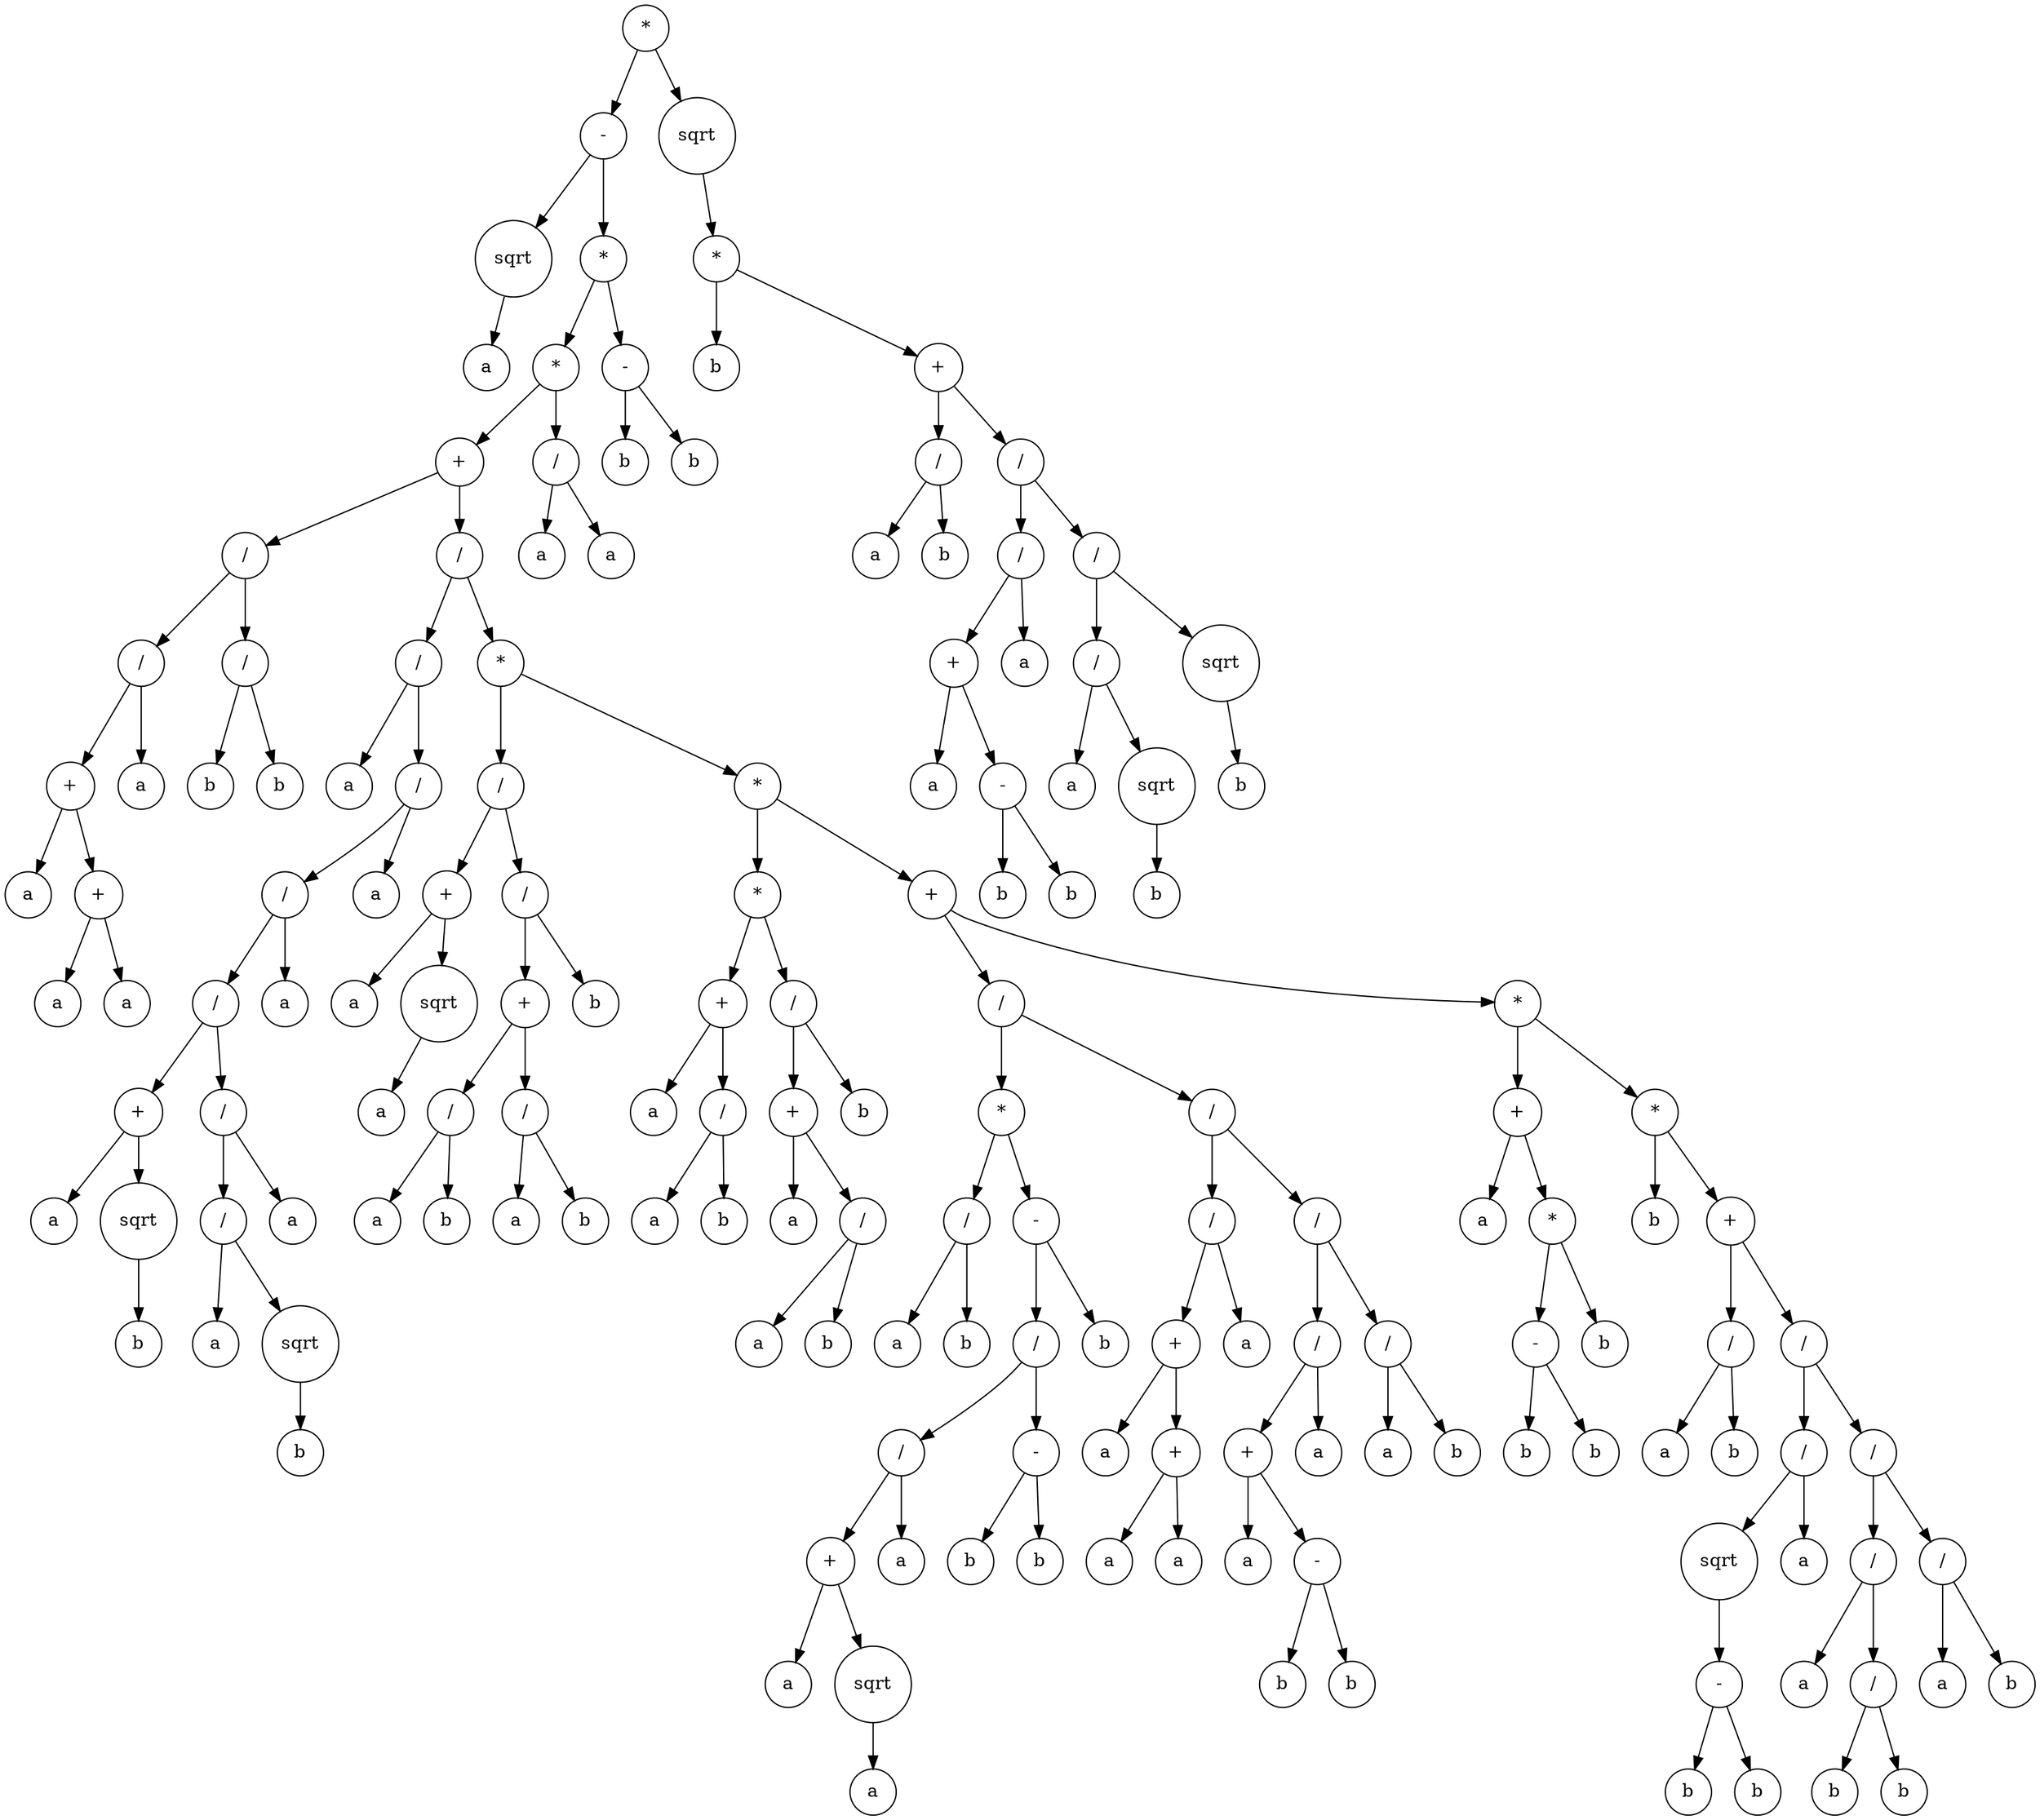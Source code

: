 digraph g {
graph [ordering=out];
node [shape=circle];
n[label = "*"];
n0[label = "-"];
n00[label = "sqrt"];
n000[label = "a"];
n00 -> n000;
n0 -> n00;
n01[label = "*"];
n010[label = "*"];
n0100[label = "+"];
n01000[label = "/"];
n010000[label = "/"];
n0100000[label = "+"];
n01000000[label = "a"];
n0100000 -> n01000000;
n01000001[label = "+"];
n010000010[label = "a"];
n01000001 -> n010000010;
n010000011[label = "a"];
n01000001 -> n010000011;
n0100000 -> n01000001;
n010000 -> n0100000;
n0100001[label = "a"];
n010000 -> n0100001;
n01000 -> n010000;
n010001[label = "/"];
n0100010[label = "b"];
n010001 -> n0100010;
n0100011[label = "b"];
n010001 -> n0100011;
n01000 -> n010001;
n0100 -> n01000;
n01001[label = "/"];
n010010[label = "/"];
n0100100[label = "a"];
n010010 -> n0100100;
n0100101[label = "/"];
n01001010[label = "/"];
n010010100[label = "/"];
n0100101000[label = "+"];
n01001010000[label = "a"];
n0100101000 -> n01001010000;
n01001010001[label = "sqrt"];
n010010100010[label = "b"];
n01001010001 -> n010010100010;
n0100101000 -> n01001010001;
n010010100 -> n0100101000;
n0100101001[label = "/"];
n01001010010[label = "/"];
n010010100100[label = "a"];
n01001010010 -> n010010100100;
n010010100101[label = "sqrt"];
n0100101001010[label = "b"];
n010010100101 -> n0100101001010;
n01001010010 -> n010010100101;
n0100101001 -> n01001010010;
n01001010011[label = "a"];
n0100101001 -> n01001010011;
n010010100 -> n0100101001;
n01001010 -> n010010100;
n010010101[label = "a"];
n01001010 -> n010010101;
n0100101 -> n01001010;
n01001011[label = "a"];
n0100101 -> n01001011;
n010010 -> n0100101;
n01001 -> n010010;
n010011[label = "*"];
n0100110[label = "/"];
n01001100[label = "+"];
n010011000[label = "a"];
n01001100 -> n010011000;
n010011001[label = "sqrt"];
n0100110010[label = "a"];
n010011001 -> n0100110010;
n01001100 -> n010011001;
n0100110 -> n01001100;
n01001101[label = "/"];
n010011010[label = "+"];
n0100110100[label = "/"];
n01001101000[label = "a"];
n0100110100 -> n01001101000;
n01001101001[label = "b"];
n0100110100 -> n01001101001;
n010011010 -> n0100110100;
n0100110101[label = "/"];
n01001101010[label = "a"];
n0100110101 -> n01001101010;
n01001101011[label = "b"];
n0100110101 -> n01001101011;
n010011010 -> n0100110101;
n01001101 -> n010011010;
n010011011[label = "b"];
n01001101 -> n010011011;
n0100110 -> n01001101;
n010011 -> n0100110;
n0100111[label = "*"];
n01001110[label = "*"];
n010011100[label = "+"];
n0100111000[label = "a"];
n010011100 -> n0100111000;
n0100111001[label = "/"];
n01001110010[label = "a"];
n0100111001 -> n01001110010;
n01001110011[label = "b"];
n0100111001 -> n01001110011;
n010011100 -> n0100111001;
n01001110 -> n010011100;
n010011101[label = "/"];
n0100111010[label = "+"];
n01001110100[label = "a"];
n0100111010 -> n01001110100;
n01001110101[label = "/"];
n010011101010[label = "a"];
n01001110101 -> n010011101010;
n010011101011[label = "b"];
n01001110101 -> n010011101011;
n0100111010 -> n01001110101;
n010011101 -> n0100111010;
n0100111011[label = "b"];
n010011101 -> n0100111011;
n01001110 -> n010011101;
n0100111 -> n01001110;
n01001111[label = "+"];
n010011110[label = "/"];
n0100111100[label = "*"];
n01001111000[label = "/"];
n010011110000[label = "a"];
n01001111000 -> n010011110000;
n010011110001[label = "b"];
n01001111000 -> n010011110001;
n0100111100 -> n01001111000;
n01001111001[label = "-"];
n010011110010[label = "/"];
n0100111100100[label = "/"];
n01001111001000[label = "+"];
n010011110010000[label = "a"];
n01001111001000 -> n010011110010000;
n010011110010001[label = "sqrt"];
n0100111100100010[label = "a"];
n010011110010001 -> n0100111100100010;
n01001111001000 -> n010011110010001;
n0100111100100 -> n01001111001000;
n01001111001001[label = "a"];
n0100111100100 -> n01001111001001;
n010011110010 -> n0100111100100;
n0100111100101[label = "-"];
n01001111001010[label = "b"];
n0100111100101 -> n01001111001010;
n01001111001011[label = "b"];
n0100111100101 -> n01001111001011;
n010011110010 -> n0100111100101;
n01001111001 -> n010011110010;
n010011110011[label = "b"];
n01001111001 -> n010011110011;
n0100111100 -> n01001111001;
n010011110 -> n0100111100;
n0100111101[label = "/"];
n01001111010[label = "/"];
n010011110100[label = "+"];
n0100111101000[label = "a"];
n010011110100 -> n0100111101000;
n0100111101001[label = "+"];
n01001111010010[label = "a"];
n0100111101001 -> n01001111010010;
n01001111010011[label = "a"];
n0100111101001 -> n01001111010011;
n010011110100 -> n0100111101001;
n01001111010 -> n010011110100;
n010011110101[label = "a"];
n01001111010 -> n010011110101;
n0100111101 -> n01001111010;
n01001111011[label = "/"];
n010011110110[label = "/"];
n0100111101100[label = "+"];
n01001111011000[label = "a"];
n0100111101100 -> n01001111011000;
n01001111011001[label = "-"];
n010011110110010[label = "b"];
n01001111011001 -> n010011110110010;
n010011110110011[label = "b"];
n01001111011001 -> n010011110110011;
n0100111101100 -> n01001111011001;
n010011110110 -> n0100111101100;
n0100111101101[label = "a"];
n010011110110 -> n0100111101101;
n01001111011 -> n010011110110;
n010011110111[label = "/"];
n0100111101110[label = "a"];
n010011110111 -> n0100111101110;
n0100111101111[label = "b"];
n010011110111 -> n0100111101111;
n01001111011 -> n010011110111;
n0100111101 -> n01001111011;
n010011110 -> n0100111101;
n01001111 -> n010011110;
n010011111[label = "*"];
n0100111110[label = "+"];
n01001111100[label = "a"];
n0100111110 -> n01001111100;
n01001111101[label = "*"];
n010011111010[label = "-"];
n0100111110100[label = "b"];
n010011111010 -> n0100111110100;
n0100111110101[label = "b"];
n010011111010 -> n0100111110101;
n01001111101 -> n010011111010;
n010011111011[label = "b"];
n01001111101 -> n010011111011;
n0100111110 -> n01001111101;
n010011111 -> n0100111110;
n0100111111[label = "*"];
n01001111110[label = "b"];
n0100111111 -> n01001111110;
n01001111111[label = "+"];
n010011111110[label = "/"];
n0100111111100[label = "a"];
n010011111110 -> n0100111111100;
n0100111111101[label = "b"];
n010011111110 -> n0100111111101;
n01001111111 -> n010011111110;
n010011111111[label = "/"];
n0100111111110[label = "/"];
n01001111111100[label = "sqrt"];
n010011111111000[label = "-"];
n0100111111110000[label = "b"];
n010011111111000 -> n0100111111110000;
n0100111111110001[label = "b"];
n010011111111000 -> n0100111111110001;
n01001111111100 -> n010011111111000;
n0100111111110 -> n01001111111100;
n01001111111101[label = "a"];
n0100111111110 -> n01001111111101;
n010011111111 -> n0100111111110;
n0100111111111[label = "/"];
n01001111111110[label = "/"];
n010011111111100[label = "a"];
n01001111111110 -> n010011111111100;
n010011111111101[label = "/"];
n0100111111111010[label = "b"];
n010011111111101 -> n0100111111111010;
n0100111111111011[label = "b"];
n010011111111101 -> n0100111111111011;
n01001111111110 -> n010011111111101;
n0100111111111 -> n01001111111110;
n01001111111111[label = "/"];
n010011111111110[label = "a"];
n01001111111111 -> n010011111111110;
n010011111111111[label = "b"];
n01001111111111 -> n010011111111111;
n0100111111111 -> n01001111111111;
n010011111111 -> n0100111111111;
n01001111111 -> n010011111111;
n0100111111 -> n01001111111;
n010011111 -> n0100111111;
n01001111 -> n010011111;
n0100111 -> n01001111;
n010011 -> n0100111;
n01001 -> n010011;
n0100 -> n01001;
n010 -> n0100;
n0101[label = "/"];
n01010[label = "a"];
n0101 -> n01010;
n01011[label = "a"];
n0101 -> n01011;
n010 -> n0101;
n01 -> n010;
n011[label = "-"];
n0110[label = "b"];
n011 -> n0110;
n0111[label = "b"];
n011 -> n0111;
n01 -> n011;
n0 -> n01;
n -> n0;
n1[label = "sqrt"];
n10[label = "*"];
n100[label = "b"];
n10 -> n100;
n101[label = "+"];
n1010[label = "/"];
n10100[label = "a"];
n1010 -> n10100;
n10101[label = "b"];
n1010 -> n10101;
n101 -> n1010;
n1011[label = "/"];
n10110[label = "/"];
n101100[label = "+"];
n1011000[label = "a"];
n101100 -> n1011000;
n1011001[label = "-"];
n10110010[label = "b"];
n1011001 -> n10110010;
n10110011[label = "b"];
n1011001 -> n10110011;
n101100 -> n1011001;
n10110 -> n101100;
n101101[label = "a"];
n10110 -> n101101;
n1011 -> n10110;
n10111[label = "/"];
n101110[label = "/"];
n1011100[label = "a"];
n101110 -> n1011100;
n1011101[label = "sqrt"];
n10111010[label = "b"];
n1011101 -> n10111010;
n101110 -> n1011101;
n10111 -> n101110;
n101111[label = "sqrt"];
n1011110[label = "b"];
n101111 -> n1011110;
n10111 -> n101111;
n1011 -> n10111;
n101 -> n1011;
n10 -> n101;
n1 -> n10;
n -> n1;
}
